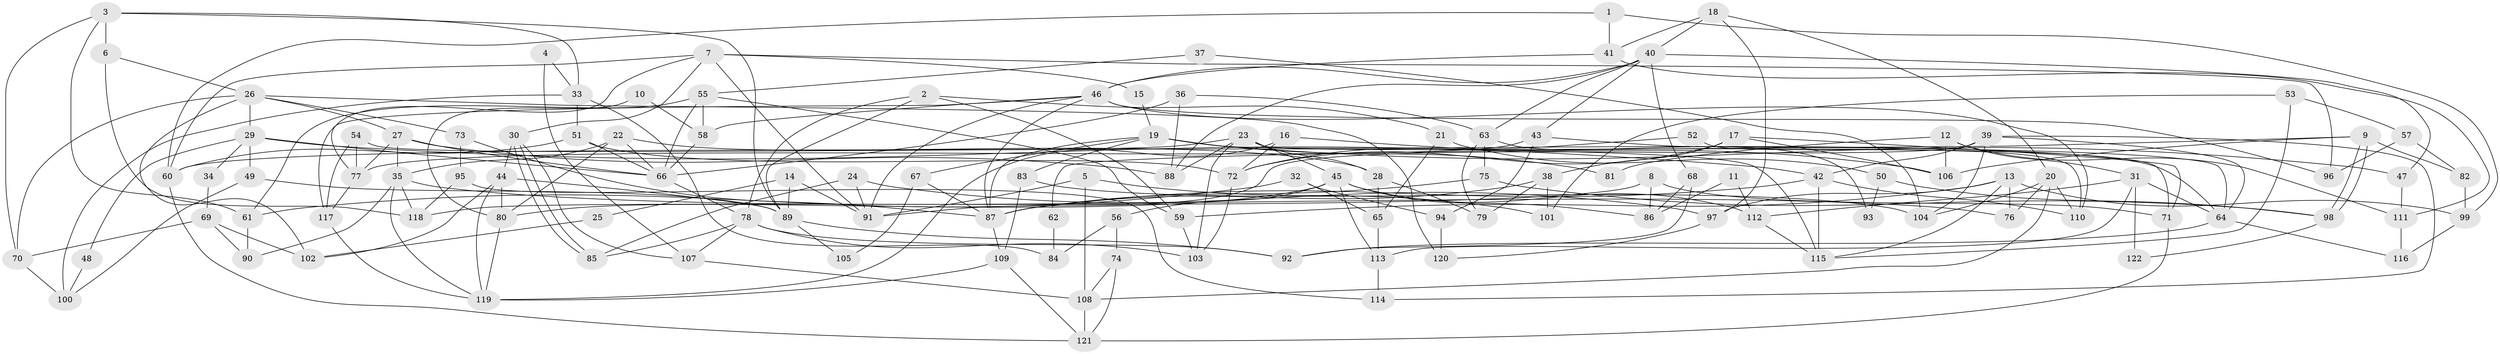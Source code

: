 // Generated by graph-tools (version 1.1) at 2025/02/03/09/25 03:02:05]
// undirected, 122 vertices, 244 edges
graph export_dot {
graph [start="1"]
  node [color=gray90,style=filled];
  1;
  2;
  3;
  4;
  5;
  6;
  7;
  8;
  9;
  10;
  11;
  12;
  13;
  14;
  15;
  16;
  17;
  18;
  19;
  20;
  21;
  22;
  23;
  24;
  25;
  26;
  27;
  28;
  29;
  30;
  31;
  32;
  33;
  34;
  35;
  36;
  37;
  38;
  39;
  40;
  41;
  42;
  43;
  44;
  45;
  46;
  47;
  48;
  49;
  50;
  51;
  52;
  53;
  54;
  55;
  56;
  57;
  58;
  59;
  60;
  61;
  62;
  63;
  64;
  65;
  66;
  67;
  68;
  69;
  70;
  71;
  72;
  73;
  74;
  75;
  76;
  77;
  78;
  79;
  80;
  81;
  82;
  83;
  84;
  85;
  86;
  87;
  88;
  89;
  90;
  91;
  92;
  93;
  94;
  95;
  96;
  97;
  98;
  99;
  100;
  101;
  102;
  103;
  104;
  105;
  106;
  107;
  108;
  109;
  110;
  111;
  112;
  113;
  114;
  115;
  116;
  117;
  118;
  119;
  120;
  121;
  122;
  1 -- 41;
  1 -- 60;
  1 -- 99;
  2 -- 89;
  2 -- 78;
  2 -- 21;
  2 -- 59;
  3 -- 33;
  3 -- 70;
  3 -- 6;
  3 -- 61;
  3 -- 89;
  4 -- 107;
  4 -- 33;
  5 -- 108;
  5 -- 91;
  5 -- 101;
  6 -- 118;
  6 -- 26;
  7 -- 77;
  7 -- 60;
  7 -- 15;
  7 -- 30;
  7 -- 91;
  7 -- 96;
  8 -- 71;
  8 -- 86;
  8 -- 118;
  9 -- 98;
  9 -- 98;
  9 -- 82;
  9 -- 62;
  9 -- 106;
  10 -- 80;
  10 -- 58;
  11 -- 112;
  11 -- 86;
  12 -- 106;
  12 -- 111;
  12 -- 31;
  12 -- 81;
  13 -- 59;
  13 -- 76;
  13 -- 97;
  13 -- 99;
  13 -- 115;
  14 -- 91;
  14 -- 89;
  14 -- 25;
  15 -- 19;
  16 -- 119;
  16 -- 106;
  16 -- 72;
  17 -- 71;
  17 -- 72;
  17 -- 38;
  17 -- 106;
  18 -- 40;
  18 -- 41;
  18 -- 20;
  18 -- 97;
  19 -- 64;
  19 -- 87;
  19 -- 47;
  19 -- 67;
  19 -- 81;
  19 -- 83;
  20 -- 110;
  20 -- 76;
  20 -- 104;
  20 -- 108;
  21 -- 65;
  21 -- 50;
  22 -- 66;
  22 -- 80;
  22 -- 28;
  22 -- 35;
  23 -- 60;
  23 -- 88;
  23 -- 28;
  23 -- 45;
  23 -- 71;
  23 -- 103;
  24 -- 91;
  24 -- 97;
  24 -- 85;
  25 -- 102;
  26 -- 27;
  26 -- 29;
  26 -- 70;
  26 -- 73;
  26 -- 102;
  26 -- 120;
  27 -- 35;
  27 -- 77;
  27 -- 66;
  27 -- 88;
  28 -- 65;
  28 -- 79;
  29 -- 66;
  29 -- 34;
  29 -- 42;
  29 -- 48;
  29 -- 49;
  30 -- 85;
  30 -- 85;
  30 -- 44;
  30 -- 107;
  31 -- 112;
  31 -- 64;
  31 -- 113;
  31 -- 122;
  32 -- 65;
  32 -- 94;
  32 -- 61;
  33 -- 51;
  33 -- 100;
  33 -- 84;
  34 -- 69;
  35 -- 119;
  35 -- 76;
  35 -- 90;
  35 -- 118;
  36 -- 63;
  36 -- 66;
  36 -- 88;
  37 -- 55;
  37 -- 104;
  38 -- 87;
  38 -- 79;
  38 -- 101;
  39 -- 42;
  39 -- 114;
  39 -- 64;
  39 -- 91;
  39 -- 104;
  40 -- 88;
  40 -- 46;
  40 -- 43;
  40 -- 47;
  40 -- 63;
  40 -- 68;
  41 -- 111;
  41 -- 46;
  42 -- 115;
  42 -- 87;
  42 -- 110;
  43 -- 64;
  43 -- 77;
  43 -- 94;
  44 -- 89;
  44 -- 80;
  44 -- 102;
  44 -- 119;
  45 -- 80;
  45 -- 56;
  45 -- 86;
  45 -- 112;
  45 -- 113;
  46 -- 58;
  46 -- 91;
  46 -- 87;
  46 -- 96;
  46 -- 110;
  46 -- 117;
  47 -- 111;
  48 -- 100;
  49 -- 89;
  49 -- 100;
  50 -- 98;
  50 -- 93;
  51 -- 72;
  51 -- 66;
  51 -- 60;
  52 -- 72;
  52 -- 110;
  53 -- 115;
  53 -- 101;
  53 -- 57;
  54 -- 77;
  54 -- 117;
  54 -- 115;
  55 -- 59;
  55 -- 61;
  55 -- 58;
  55 -- 66;
  56 -- 74;
  56 -- 84;
  57 -- 96;
  57 -- 82;
  58 -- 66;
  59 -- 103;
  60 -- 121;
  61 -- 90;
  62 -- 84;
  63 -- 79;
  63 -- 75;
  63 -- 93;
  64 -- 92;
  64 -- 116;
  65 -- 113;
  66 -- 78;
  67 -- 87;
  67 -- 105;
  68 -- 92;
  68 -- 86;
  69 -- 102;
  69 -- 90;
  69 -- 70;
  70 -- 100;
  71 -- 121;
  72 -- 103;
  73 -- 87;
  73 -- 95;
  74 -- 121;
  74 -- 108;
  75 -- 87;
  75 -- 98;
  77 -- 117;
  78 -- 85;
  78 -- 92;
  78 -- 103;
  78 -- 107;
  80 -- 119;
  82 -- 99;
  83 -- 104;
  83 -- 109;
  87 -- 109;
  89 -- 92;
  89 -- 105;
  94 -- 120;
  95 -- 118;
  95 -- 114;
  97 -- 120;
  98 -- 122;
  99 -- 116;
  107 -- 108;
  108 -- 121;
  109 -- 119;
  109 -- 121;
  111 -- 116;
  112 -- 115;
  113 -- 114;
  117 -- 119;
}
